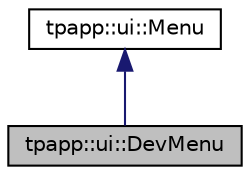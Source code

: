 digraph "tpapp::ui::DevMenu"
{
 // LATEX_PDF_SIZE
  edge [fontname="Helvetica",fontsize="10",labelfontname="Helvetica",labelfontsize="10"];
  node [fontname="Helvetica",fontsize="10",shape=record];
  Node1 [label="tpapp::ui::DevMenu",height=0.2,width=0.4,color="black", fillcolor="grey75", style="filled", fontcolor="black",tooltip=" "];
  Node2 -> Node1 [dir="back",color="midnightblue",fontsize="10",style="solid",fontname="Helvetica"];
  Node2 [label="tpapp::ui::Menu",height=0.2,width=0.4,color="black", fillcolor="white", style="filled",URL="$classtpapp_1_1ui_1_1Menu.html",tooltip=" "];
}
